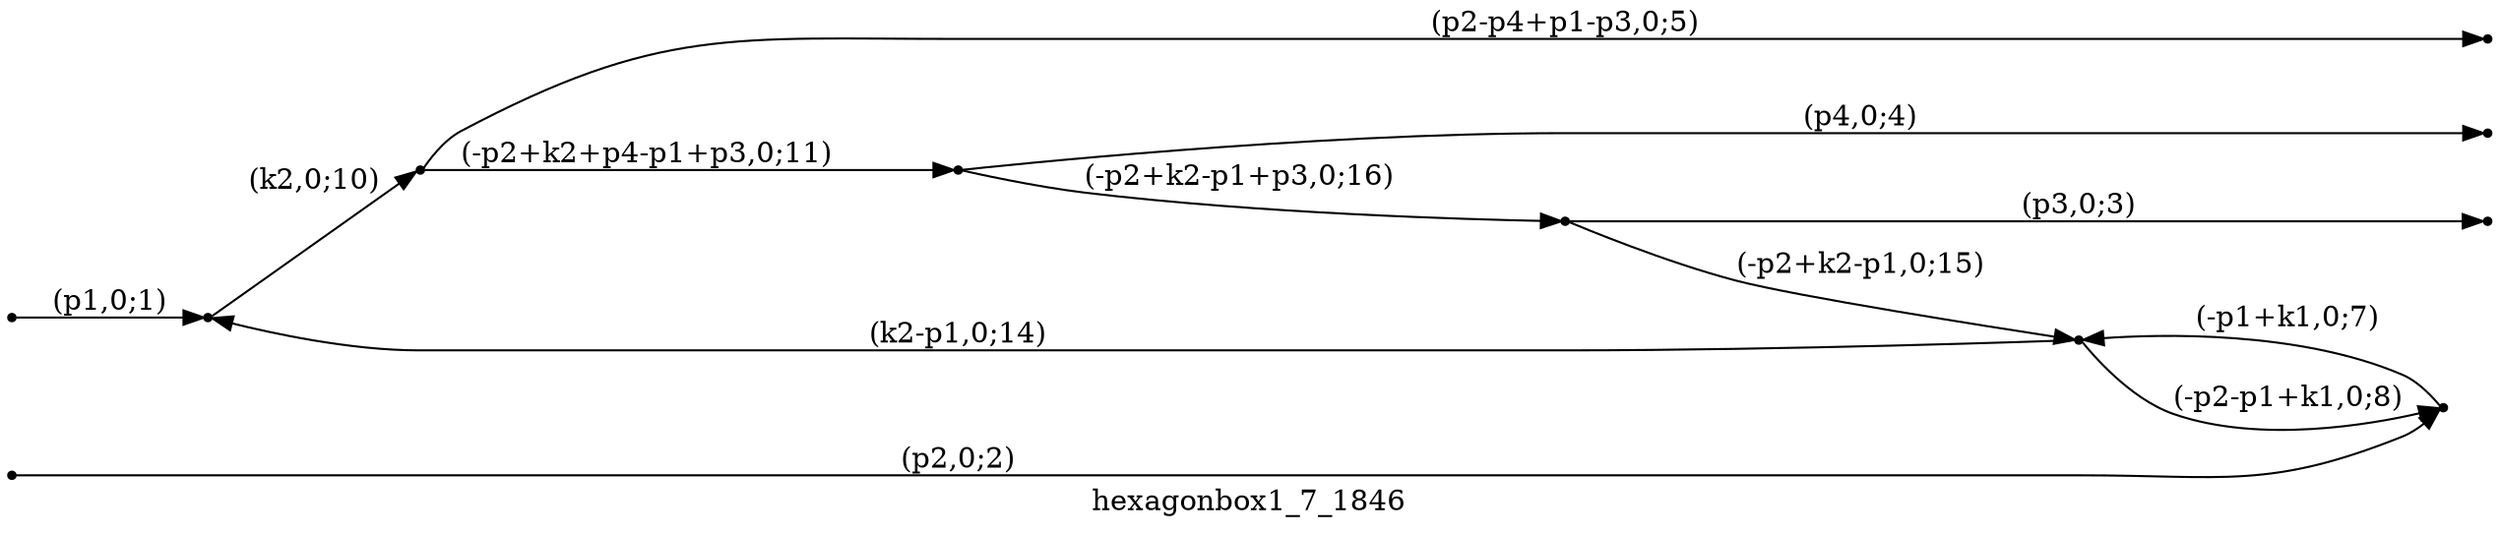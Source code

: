 digraph hexagonbox1_7_1846 {
  label="hexagonbox1_7_1846";
  rankdir="LR";
  subgraph edges {
    -1 -> 4 [label="(p1,0;1)"];
    -2 -> 1 [label="(p2,0;2)"];
    6 -> -3 [label="(p3,0;3)"];
    5 -> -4 [label="(p4,0;4)"];
    2 -> -5 [label="(p2-p4+p1-p3,0;5)"];
    1 -> 3 [label="(-p1+k1,0;7)"];
    3 -> 1 [label="(-p2-p1+k1,0;8)"];
    4 -> 2 [label="(k2,0;10)"];
    2 -> 5 [label="(-p2+k2+p4-p1+p3,0;11)"];
    3 -> 4 [label="(k2-p1,0;14)"];
    6 -> 3 [label="(-p2+k2-p1,0;15)"];
    5 -> 6 [label="(-p2+k2-p1+p3,0;16)"];
  }
  subgraph incoming { rank="source"; -1; -2; }
  subgraph outgoing { rank="sink"; -3; -4; -5; }
-5 [shape=point];
-4 [shape=point];
-3 [shape=point];
-2 [shape=point];
-1 [shape=point];
1 [shape=point];
2 [shape=point];
3 [shape=point];
4 [shape=point];
5 [shape=point];
6 [shape=point];
}

